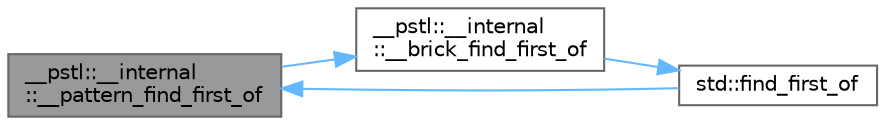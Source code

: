 digraph "__pstl::__internal::__pattern_find_first_of"
{
 // LATEX_PDF_SIZE
  bgcolor="transparent";
  edge [fontname=Helvetica,fontsize=10,labelfontname=Helvetica,labelfontsize=10];
  node [fontname=Helvetica,fontsize=10,shape=box,height=0.2,width=0.4];
  rankdir="LR";
  Node1 [id="Node000001",label="__pstl::__internal\l::__pattern_find_first_of",height=0.2,width=0.4,color="gray40", fillcolor="grey60", style="filled", fontcolor="black",tooltip=" "];
  Node1 -> Node2 [id="edge7_Node000001_Node000002",color="steelblue1",style="solid",tooltip=" "];
  Node2 [id="Node000002",label="__pstl::__internal\l::__brick_find_first_of",height=0.2,width=0.4,color="grey40", fillcolor="white", style="filled",URL="$namespace____pstl_1_1____internal.html#a831367ff62774ae96f53ce675d0e5abd",tooltip=" "];
  Node2 -> Node3 [id="edge8_Node000002_Node000003",color="steelblue1",style="solid",tooltip=" "];
  Node3 [id="Node000003",label="std::find_first_of",height=0.2,width=0.4,color="grey40", fillcolor="white", style="filled",URL="$namespacestd.html#af918ddff6ab7ea6140872b65660e9b16",tooltip=" "];
  Node3 -> Node1 [id="edge9_Node000003_Node000001",color="steelblue1",style="solid",tooltip=" "];
}
